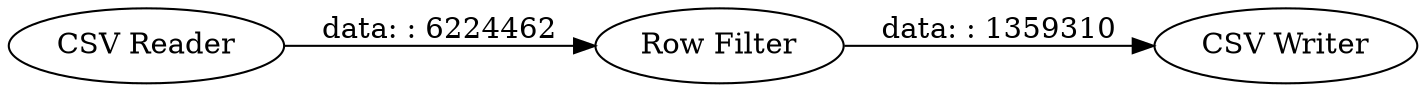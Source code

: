 digraph {
	"9088130818592370984_2" [label="CSV Writer"]
	"9088130818592370984_3" [label="Row Filter"]
	"9088130818592370984_1" [label="CSV Reader"]
	"9088130818592370984_1" -> "9088130818592370984_3" [label="data: : 6224462"]
	"9088130818592370984_3" -> "9088130818592370984_2" [label="data: : 1359310"]
	rankdir=LR
}
